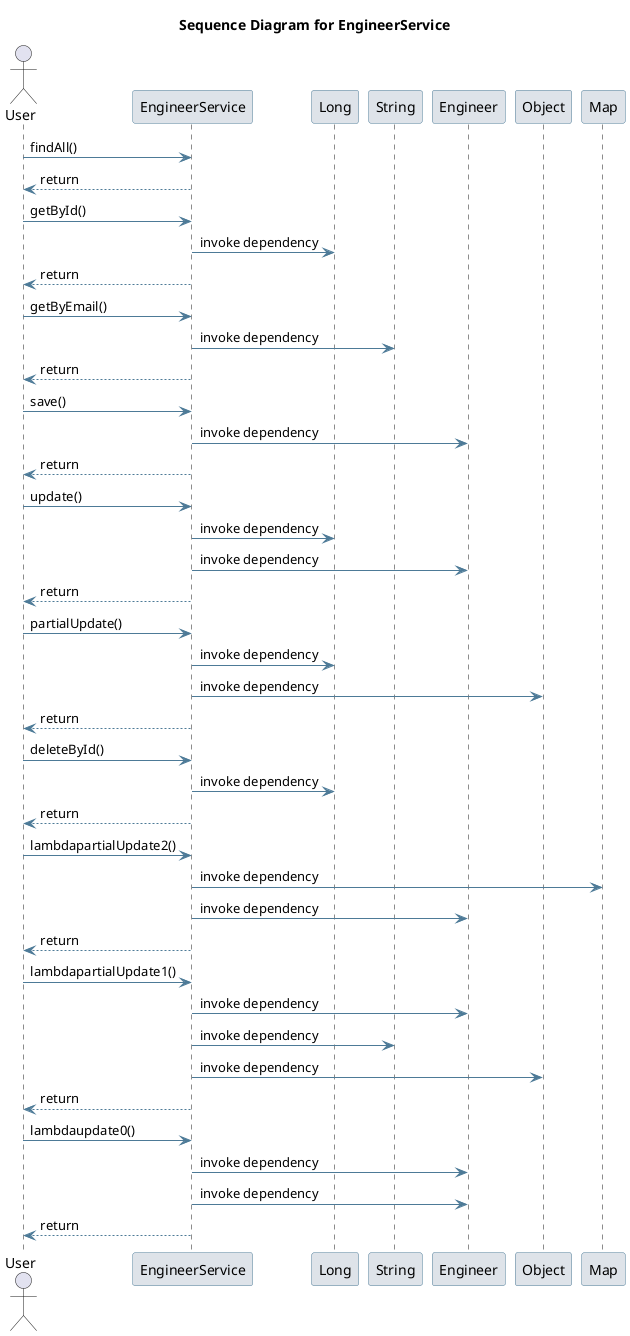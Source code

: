 @startuml
skinparam sequence {
 ArrowColor #4D7A97 
 ParticipantBorderColor #4D7A97 
 ParticipantBackgroundColor #DEE3E9 
}
title Sequence Diagram for EngineerService

actor User
User -> EngineerService: findAll()
EngineerService --> User : return
User -> EngineerService: getById()
participant Long
EngineerService -> Long: invoke dependency
EngineerService --> User : return
User -> EngineerService: getByEmail()
participant String
EngineerService -> String: invoke dependency
EngineerService --> User : return
User -> EngineerService: save()
participant Engineer
EngineerService -> Engineer: invoke dependency
EngineerService --> User : return
User -> EngineerService: update()
EngineerService -> Long: invoke dependency
EngineerService -> Engineer: invoke dependency
EngineerService --> User : return
User -> EngineerService: partialUpdate()
EngineerService -> Long: invoke dependency
participant Object
EngineerService -> Object: invoke dependency
EngineerService --> User : return
User -> EngineerService: deleteById()
EngineerService -> Long: invoke dependency
EngineerService --> User : return
User -> EngineerService: lambdapartialUpdate2()
participant Map
EngineerService -> Map: invoke dependency
EngineerService -> Engineer: invoke dependency
EngineerService --> User : return
User -> EngineerService: lambdapartialUpdate1()
EngineerService -> Engineer: invoke dependency
EngineerService -> String: invoke dependency
EngineerService -> Object: invoke dependency
EngineerService --> User : return
User -> EngineerService: lambdaupdate0()
EngineerService -> Engineer: invoke dependency
EngineerService -> Engineer: invoke dependency
EngineerService --> User : return
@enduml
